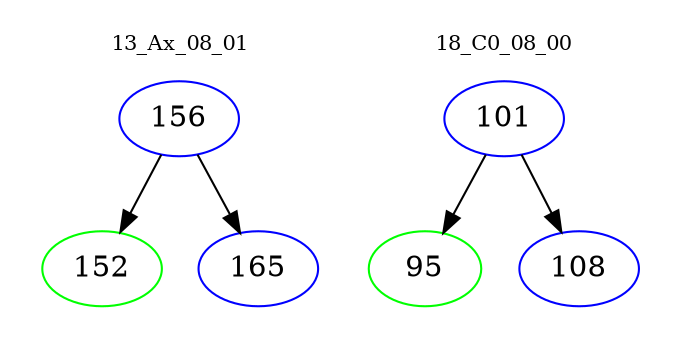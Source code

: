 digraph{
subgraph cluster_0 {
color = white
label = "13_Ax_08_01";
fontsize=10;
T0_156 [label="156", color="blue"]
T0_156 -> T0_152 [color="black"]
T0_152 [label="152", color="green"]
T0_156 -> T0_165 [color="black"]
T0_165 [label="165", color="blue"]
}
subgraph cluster_1 {
color = white
label = "18_C0_08_00";
fontsize=10;
T1_101 [label="101", color="blue"]
T1_101 -> T1_95 [color="black"]
T1_95 [label="95", color="green"]
T1_101 -> T1_108 [color="black"]
T1_108 [label="108", color="blue"]
}
}
